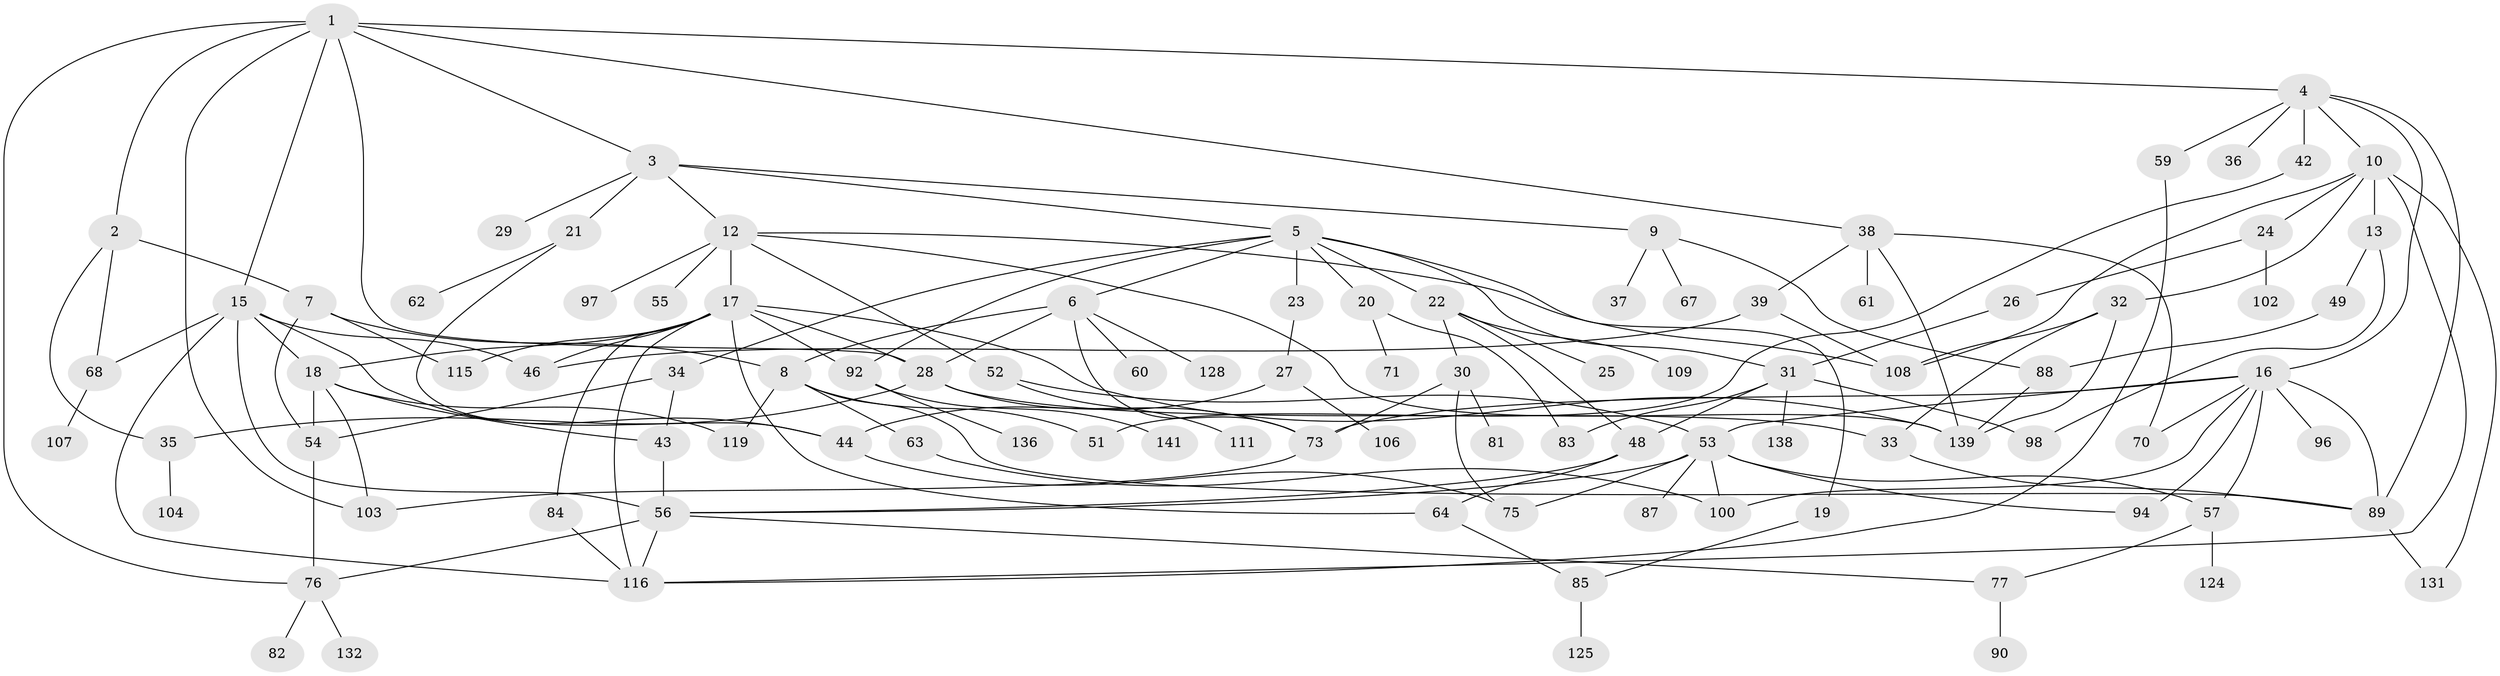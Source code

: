// Generated by graph-tools (version 1.1) at 2025/51/02/27/25 19:51:38]
// undirected, 99 vertices, 158 edges
graph export_dot {
graph [start="1"]
  node [color=gray90,style=filled];
  1 [super="+99"];
  2 [super="+47"];
  3;
  4;
  5 [super="+14"];
  6 [super="+130"];
  7;
  8 [super="+78"];
  9 [super="+11"];
  10 [super="+122"];
  12 [super="+45"];
  13 [super="+58"];
  15 [super="+137"];
  16 [super="+129"];
  17 [super="+41"];
  18 [super="+112"];
  19;
  20 [super="+134"];
  21 [super="+74"];
  22 [super="+117"];
  23;
  24 [super="+101"];
  25;
  26;
  27 [super="+65"];
  28 [super="+121"];
  29;
  30 [super="+135"];
  31 [super="+72"];
  32 [super="+80"];
  33 [super="+40"];
  34;
  35 [super="+66"];
  36;
  37;
  38 [super="+50"];
  39;
  42;
  43;
  44 [super="+114"];
  46;
  48 [super="+113"];
  49;
  51;
  52 [super="+127"];
  53 [super="+79"];
  54 [super="+86"];
  55;
  56 [super="+69"];
  57;
  59;
  60;
  61;
  62;
  63;
  64;
  67;
  68 [super="+95"];
  70;
  71 [super="+123"];
  73 [super="+126"];
  75;
  76 [super="+91"];
  77 [super="+120"];
  81;
  82 [super="+93"];
  83;
  84;
  85 [super="+105"];
  87;
  88 [super="+110"];
  89;
  90;
  92;
  94;
  96;
  97;
  98;
  100;
  102;
  103;
  104;
  106;
  107;
  108;
  109;
  111;
  115;
  116 [super="+118"];
  119 [super="+133"];
  124;
  125;
  128;
  131;
  132;
  136;
  138;
  139 [super="+140"];
  141;
  1 -- 2;
  1 -- 3;
  1 -- 4;
  1 -- 15;
  1 -- 38;
  1 -- 28;
  1 -- 103;
  1 -- 76;
  2 -- 7;
  2 -- 68;
  2 -- 35;
  3 -- 5;
  3 -- 9;
  3 -- 12;
  3 -- 21;
  3 -- 29;
  4 -- 10;
  4 -- 16;
  4 -- 36;
  4 -- 42;
  4 -- 59;
  4 -- 89;
  5 -- 6;
  5 -- 20;
  5 -- 31;
  5 -- 34;
  5 -- 92;
  5 -- 19;
  5 -- 22;
  5 -- 23;
  6 -- 8;
  6 -- 28;
  6 -- 60;
  6 -- 73;
  6 -- 128;
  7 -- 54;
  7 -- 115;
  7 -- 8;
  8 -- 63;
  8 -- 51;
  8 -- 119;
  8 -- 89;
  9 -- 67;
  9 -- 88;
  9 -- 37;
  10 -- 13;
  10 -- 24;
  10 -- 32;
  10 -- 108;
  10 -- 131;
  10 -- 116;
  12 -- 17;
  12 -- 52;
  12 -- 55;
  12 -- 97;
  12 -- 108;
  12 -- 139;
  13 -- 49;
  13 -- 98;
  15 -- 116;
  15 -- 46;
  15 -- 56;
  15 -- 68;
  15 -- 44;
  15 -- 18;
  16 -- 53;
  16 -- 57;
  16 -- 94;
  16 -- 96;
  16 -- 100;
  16 -- 89;
  16 -- 73;
  16 -- 70;
  17 -- 18;
  17 -- 46;
  17 -- 64;
  17 -- 84;
  17 -- 115;
  17 -- 92;
  17 -- 139;
  17 -- 28;
  17 -- 116;
  18 -- 119;
  18 -- 54;
  18 -- 103;
  18 -- 43;
  19 -- 85;
  20 -- 71;
  20 -- 83;
  21 -- 44;
  21 -- 62;
  22 -- 25;
  22 -- 30;
  22 -- 48;
  22 -- 109;
  23 -- 27;
  24 -- 26;
  24 -- 102;
  26 -- 31;
  27 -- 106;
  27 -- 44;
  28 -- 35;
  28 -- 33;
  28 -- 73;
  30 -- 75;
  30 -- 81;
  30 -- 73;
  31 -- 48;
  31 -- 98;
  31 -- 83;
  31 -- 138;
  32 -- 33;
  32 -- 108;
  32 -- 139;
  33 -- 89;
  34 -- 43;
  34 -- 54;
  35 -- 104;
  38 -- 39;
  38 -- 70;
  38 -- 61;
  38 -- 139;
  39 -- 108;
  39 -- 46;
  42 -- 51;
  43 -- 56;
  44 -- 75;
  48 -- 56;
  48 -- 64;
  49 -- 88;
  52 -- 111;
  52 -- 53;
  53 -- 100;
  53 -- 75;
  53 -- 87;
  53 -- 56;
  53 -- 57;
  53 -- 94;
  54 -- 76 [weight=2];
  56 -- 116;
  56 -- 77;
  56 -- 76;
  57 -- 124;
  57 -- 77;
  59 -- 116;
  63 -- 100;
  64 -- 85;
  68 -- 107;
  73 -- 103;
  76 -- 82;
  76 -- 132;
  77 -- 90;
  84 -- 116;
  85 -- 125;
  88 -- 139;
  89 -- 131;
  92 -- 136;
  92 -- 141;
}
